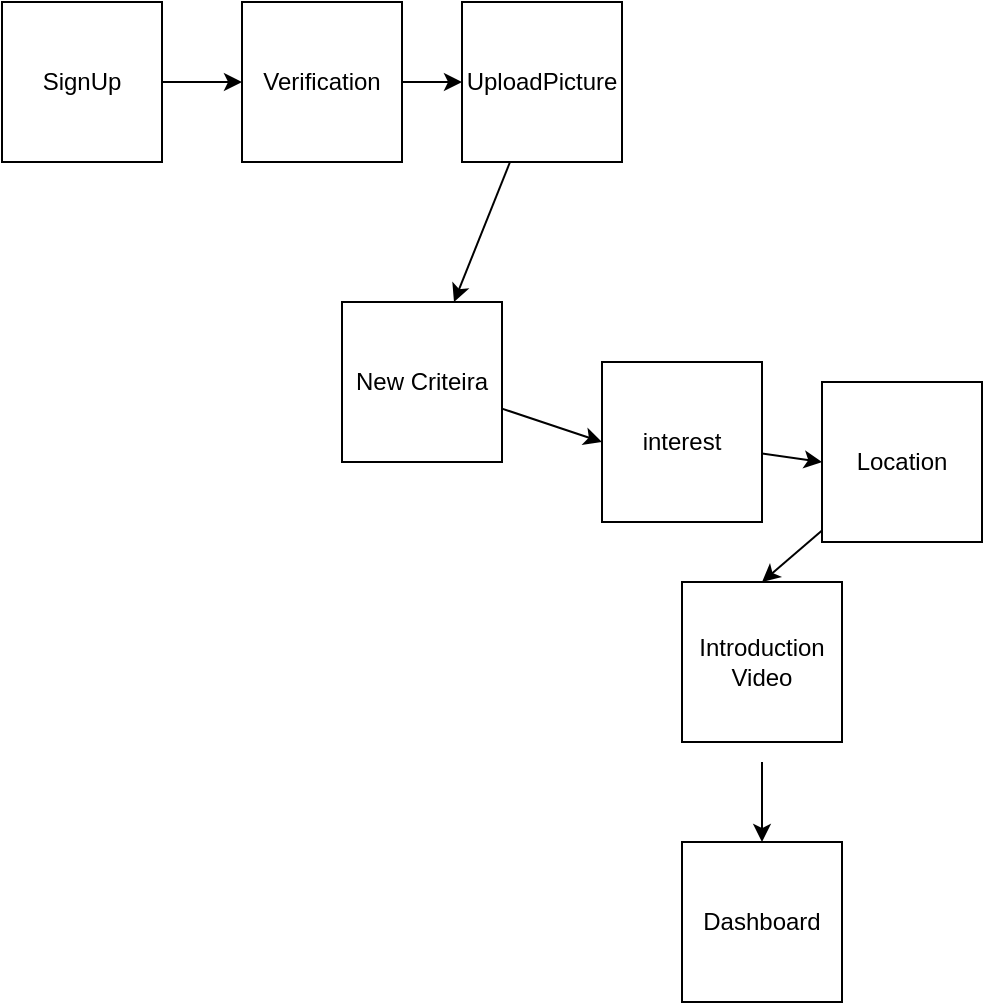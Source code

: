 <mxfile>
    <diagram id="p8AzTsGCVnQR4bWlM2C0" name="Page-1">
        <mxGraphModel dx="587" dy="485" grid="1" gridSize="10" guides="1" tooltips="1" connect="1" arrows="1" fold="1" page="1" pageScale="1" pageWidth="850" pageHeight="1100" math="0" shadow="0">
            <root>
                <mxCell id="0"/>
                <mxCell id="1" parent="0"/>
                <mxCell id="5" style="edgeStyle=none;html=1;entryX=0;entryY=0.5;entryDx=0;entryDy=0;" edge="1" parent="1" source="2" target="4">
                    <mxGeometry relative="1" as="geometry"/>
                </mxCell>
                <mxCell id="2" value="SignUp" style="whiteSpace=wrap;html=1;aspect=fixed;" vertex="1" parent="1">
                    <mxGeometry x="60" y="90" width="80" height="80" as="geometry"/>
                </mxCell>
                <mxCell id="7" style="edgeStyle=none;html=1;exitX=1;exitY=0.5;exitDx=0;exitDy=0;entryX=0;entryY=0.5;entryDx=0;entryDy=0;" edge="1" parent="1" source="4" target="6">
                    <mxGeometry relative="1" as="geometry"/>
                </mxCell>
                <mxCell id="4" value="Verification" style="whiteSpace=wrap;html=1;aspect=fixed;" vertex="1" parent="1">
                    <mxGeometry x="180" y="90" width="80" height="80" as="geometry"/>
                </mxCell>
                <mxCell id="9" style="edgeStyle=none;html=1;" edge="1" parent="1" source="6" target="16">
                    <mxGeometry relative="1" as="geometry">
                        <mxPoint x="330" y="210" as="targetPoint"/>
                    </mxGeometry>
                </mxCell>
                <mxCell id="6" value="UploadPicture" style="whiteSpace=wrap;html=1;aspect=fixed;" vertex="1" parent="1">
                    <mxGeometry x="290" y="90" width="80" height="80" as="geometry"/>
                </mxCell>
                <mxCell id="11" style="edgeStyle=none;html=1;entryX=0;entryY=0.5;entryDx=0;entryDy=0;" edge="1" parent="1" source="8" target="10">
                    <mxGeometry relative="1" as="geometry"/>
                </mxCell>
                <mxCell id="8" value="interest" style="whiteSpace=wrap;html=1;aspect=fixed;" vertex="1" parent="1">
                    <mxGeometry x="360" y="270" width="80" height="80" as="geometry"/>
                </mxCell>
                <mxCell id="13" style="edgeStyle=none;html=1;entryX=0.5;entryY=0;entryDx=0;entryDy=0;" edge="1" parent="1" source="10" target="12">
                    <mxGeometry relative="1" as="geometry"/>
                </mxCell>
                <mxCell id="10" value="Location" style="whiteSpace=wrap;html=1;aspect=fixed;" vertex="1" parent="1">
                    <mxGeometry x="470" y="280" width="80" height="80" as="geometry"/>
                </mxCell>
                <mxCell id="15" style="edgeStyle=none;html=1;" edge="1" parent="1" target="14">
                    <mxGeometry relative="1" as="geometry">
                        <mxPoint x="440" y="470" as="sourcePoint"/>
                    </mxGeometry>
                </mxCell>
                <mxCell id="12" value="Introduction Video" style="whiteSpace=wrap;html=1;aspect=fixed;" vertex="1" parent="1">
                    <mxGeometry x="400" y="380" width="80" height="80" as="geometry"/>
                </mxCell>
                <mxCell id="14" value="Dashboard" style="whiteSpace=wrap;html=1;aspect=fixed;" vertex="1" parent="1">
                    <mxGeometry x="400" y="510" width="80" height="80" as="geometry"/>
                </mxCell>
                <mxCell id="17" style="edgeStyle=none;html=1;entryX=0;entryY=0.5;entryDx=0;entryDy=0;" edge="1" parent="1" source="16" target="8">
                    <mxGeometry relative="1" as="geometry"/>
                </mxCell>
                <mxCell id="16" value="New Criteira" style="whiteSpace=wrap;html=1;aspect=fixed;" vertex="1" parent="1">
                    <mxGeometry x="230" y="240" width="80" height="80" as="geometry"/>
                </mxCell>
            </root>
        </mxGraphModel>
    </diagram>
</mxfile>